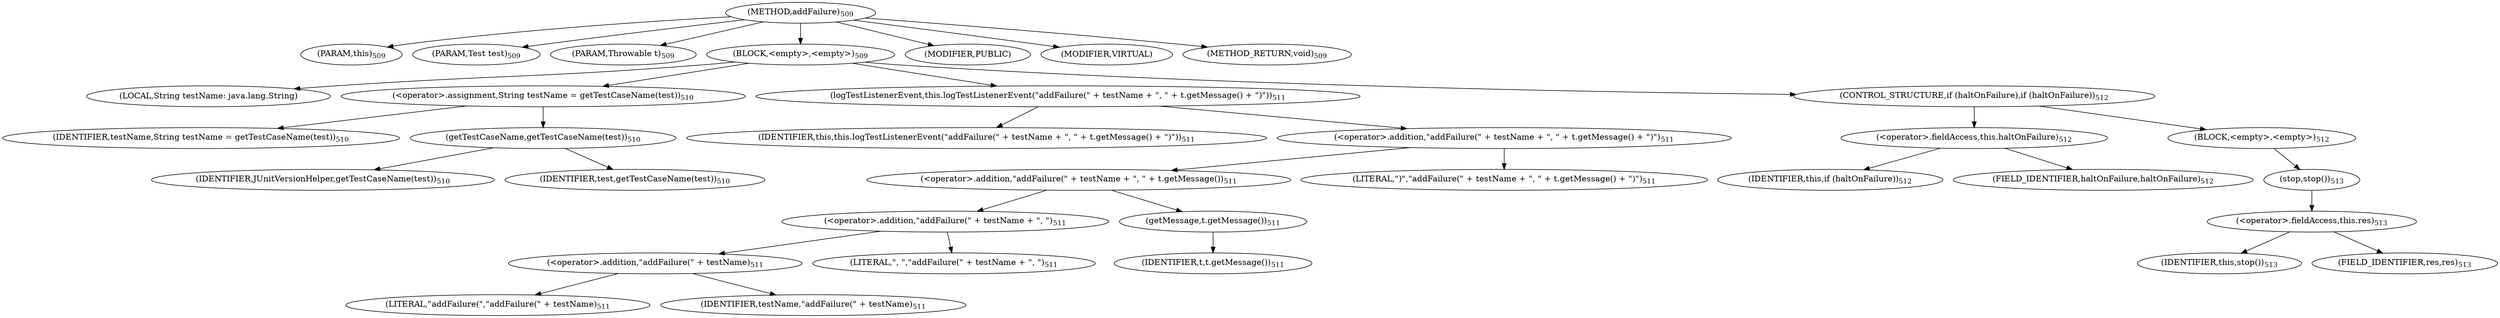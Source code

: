 digraph "addFailure" {  
"1031" [label = <(METHOD,addFailure)<SUB>509</SUB>> ]
"40" [label = <(PARAM,this)<SUB>509</SUB>> ]
"1032" [label = <(PARAM,Test test)<SUB>509</SUB>> ]
"1033" [label = <(PARAM,Throwable t)<SUB>509</SUB>> ]
"1034" [label = <(BLOCK,&lt;empty&gt;,&lt;empty&gt;)<SUB>509</SUB>> ]
"1035" [label = <(LOCAL,String testName: java.lang.String)> ]
"1036" [label = <(&lt;operator&gt;.assignment,String testName = getTestCaseName(test))<SUB>510</SUB>> ]
"1037" [label = <(IDENTIFIER,testName,String testName = getTestCaseName(test))<SUB>510</SUB>> ]
"1038" [label = <(getTestCaseName,getTestCaseName(test))<SUB>510</SUB>> ]
"1039" [label = <(IDENTIFIER,JUnitVersionHelper,getTestCaseName(test))<SUB>510</SUB>> ]
"1040" [label = <(IDENTIFIER,test,getTestCaseName(test))<SUB>510</SUB>> ]
"1041" [label = <(logTestListenerEvent,this.logTestListenerEvent(&quot;addFailure(&quot; + testName + &quot;, &quot; + t.getMessage() + &quot;)&quot;))<SUB>511</SUB>> ]
"39" [label = <(IDENTIFIER,this,this.logTestListenerEvent(&quot;addFailure(&quot; + testName + &quot;, &quot; + t.getMessage() + &quot;)&quot;))<SUB>511</SUB>> ]
"1042" [label = <(&lt;operator&gt;.addition,&quot;addFailure(&quot; + testName + &quot;, &quot; + t.getMessage() + &quot;)&quot;)<SUB>511</SUB>> ]
"1043" [label = <(&lt;operator&gt;.addition,&quot;addFailure(&quot; + testName + &quot;, &quot; + t.getMessage())<SUB>511</SUB>> ]
"1044" [label = <(&lt;operator&gt;.addition,&quot;addFailure(&quot; + testName + &quot;, &quot;)<SUB>511</SUB>> ]
"1045" [label = <(&lt;operator&gt;.addition,&quot;addFailure(&quot; + testName)<SUB>511</SUB>> ]
"1046" [label = <(LITERAL,&quot;addFailure(&quot;,&quot;addFailure(&quot; + testName)<SUB>511</SUB>> ]
"1047" [label = <(IDENTIFIER,testName,&quot;addFailure(&quot; + testName)<SUB>511</SUB>> ]
"1048" [label = <(LITERAL,&quot;, &quot;,&quot;addFailure(&quot; + testName + &quot;, &quot;)<SUB>511</SUB>> ]
"1049" [label = <(getMessage,t.getMessage())<SUB>511</SUB>> ]
"1050" [label = <(IDENTIFIER,t,t.getMessage())<SUB>511</SUB>> ]
"1051" [label = <(LITERAL,&quot;)&quot;,&quot;addFailure(&quot; + testName + &quot;, &quot; + t.getMessage() + &quot;)&quot;)<SUB>511</SUB>> ]
"1052" [label = <(CONTROL_STRUCTURE,if (haltOnFailure),if (haltOnFailure))<SUB>512</SUB>> ]
"1053" [label = <(&lt;operator&gt;.fieldAccess,this.haltOnFailure)<SUB>512</SUB>> ]
"1054" [label = <(IDENTIFIER,this,if (haltOnFailure))<SUB>512</SUB>> ]
"1055" [label = <(FIELD_IDENTIFIER,haltOnFailure,haltOnFailure)<SUB>512</SUB>> ]
"1056" [label = <(BLOCK,&lt;empty&gt;,&lt;empty&gt;)<SUB>512</SUB>> ]
"1057" [label = <(stop,stop())<SUB>513</SUB>> ]
"1058" [label = <(&lt;operator&gt;.fieldAccess,this.res)<SUB>513</SUB>> ]
"1059" [label = <(IDENTIFIER,this,stop())<SUB>513</SUB>> ]
"1060" [label = <(FIELD_IDENTIFIER,res,res)<SUB>513</SUB>> ]
"1061" [label = <(MODIFIER,PUBLIC)> ]
"1062" [label = <(MODIFIER,VIRTUAL)> ]
"1063" [label = <(METHOD_RETURN,void)<SUB>509</SUB>> ]
  "1031" -> "40" 
  "1031" -> "1032" 
  "1031" -> "1033" 
  "1031" -> "1034" 
  "1031" -> "1061" 
  "1031" -> "1062" 
  "1031" -> "1063" 
  "1034" -> "1035" 
  "1034" -> "1036" 
  "1034" -> "1041" 
  "1034" -> "1052" 
  "1036" -> "1037" 
  "1036" -> "1038" 
  "1038" -> "1039" 
  "1038" -> "1040" 
  "1041" -> "39" 
  "1041" -> "1042" 
  "1042" -> "1043" 
  "1042" -> "1051" 
  "1043" -> "1044" 
  "1043" -> "1049" 
  "1044" -> "1045" 
  "1044" -> "1048" 
  "1045" -> "1046" 
  "1045" -> "1047" 
  "1049" -> "1050" 
  "1052" -> "1053" 
  "1052" -> "1056" 
  "1053" -> "1054" 
  "1053" -> "1055" 
  "1056" -> "1057" 
  "1057" -> "1058" 
  "1058" -> "1059" 
  "1058" -> "1060" 
}
